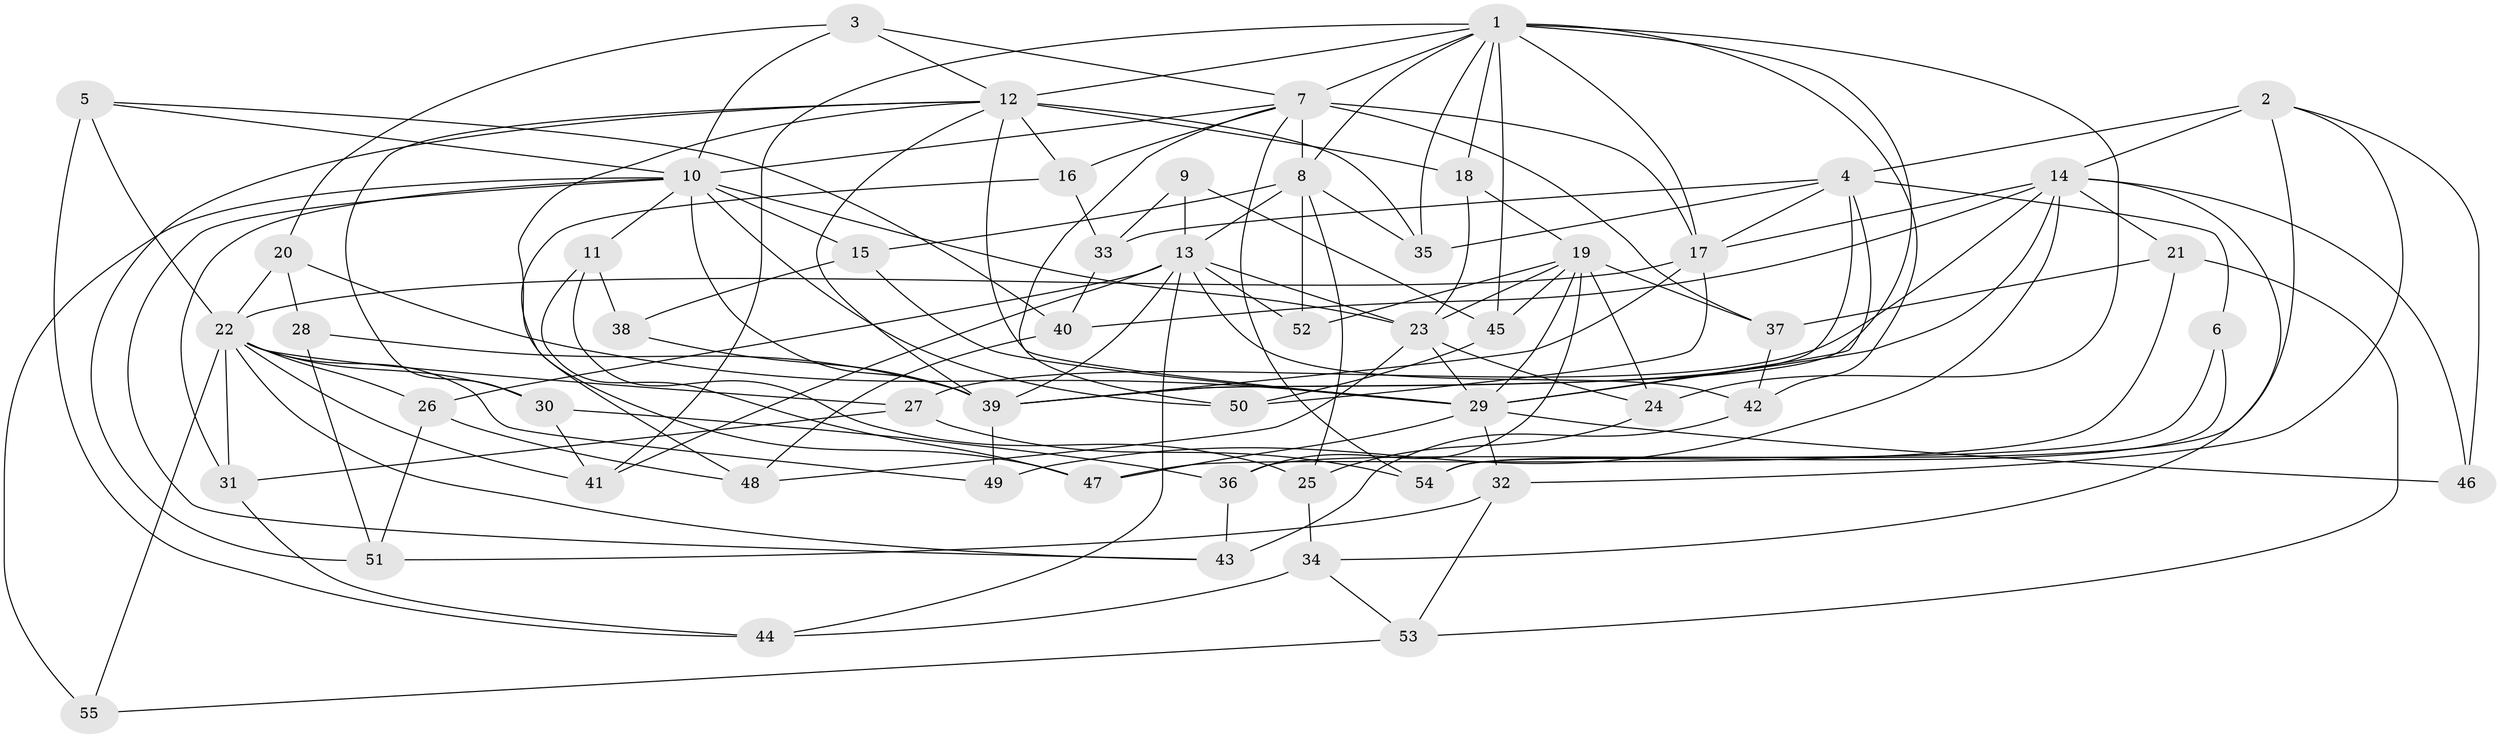 // original degree distribution, {4: 1.0}
// Generated by graph-tools (version 1.1) at 2025/38/03/09/25 02:38:10]
// undirected, 55 vertices, 141 edges
graph export_dot {
graph [start="1"]
  node [color=gray90,style=filled];
  1;
  2;
  3;
  4;
  5;
  6;
  7;
  8;
  9;
  10;
  11;
  12;
  13;
  14;
  15;
  16;
  17;
  18;
  19;
  20;
  21;
  22;
  23;
  24;
  25;
  26;
  27;
  28;
  29;
  30;
  31;
  32;
  33;
  34;
  35;
  36;
  37;
  38;
  39;
  40;
  41;
  42;
  43;
  44;
  45;
  46;
  47;
  48;
  49;
  50;
  51;
  52;
  53;
  54;
  55;
  1 -- 7 [weight=1.0];
  1 -- 8 [weight=1.0];
  1 -- 12 [weight=1.0];
  1 -- 17 [weight=2.0];
  1 -- 18 [weight=1.0];
  1 -- 24 [weight=1.0];
  1 -- 35 [weight=1.0];
  1 -- 39 [weight=1.0];
  1 -- 41 [weight=1.0];
  1 -- 42 [weight=1.0];
  1 -- 45 [weight=1.0];
  2 -- 4 [weight=3.0];
  2 -- 14 [weight=1.0];
  2 -- 32 [weight=1.0];
  2 -- 46 [weight=2.0];
  2 -- 54 [weight=1.0];
  3 -- 7 [weight=1.0];
  3 -- 10 [weight=1.0];
  3 -- 12 [weight=1.0];
  3 -- 20 [weight=1.0];
  4 -- 6 [weight=2.0];
  4 -- 17 [weight=1.0];
  4 -- 29 [weight=1.0];
  4 -- 33 [weight=1.0];
  4 -- 35 [weight=1.0];
  4 -- 39 [weight=1.0];
  5 -- 10 [weight=1.0];
  5 -- 22 [weight=1.0];
  5 -- 40 [weight=1.0];
  5 -- 44 [weight=1.0];
  6 -- 36 [weight=1.0];
  6 -- 54 [weight=1.0];
  7 -- 8 [weight=3.0];
  7 -- 10 [weight=1.0];
  7 -- 16 [weight=1.0];
  7 -- 17 [weight=2.0];
  7 -- 37 [weight=1.0];
  7 -- 50 [weight=1.0];
  7 -- 54 [weight=1.0];
  8 -- 13 [weight=2.0];
  8 -- 15 [weight=1.0];
  8 -- 25 [weight=1.0];
  8 -- 35 [weight=1.0];
  8 -- 52 [weight=1.0];
  9 -- 13 [weight=2.0];
  9 -- 33 [weight=1.0];
  9 -- 45 [weight=1.0];
  10 -- 11 [weight=1.0];
  10 -- 15 [weight=1.0];
  10 -- 23 [weight=2.0];
  10 -- 31 [weight=1.0];
  10 -- 39 [weight=1.0];
  10 -- 43 [weight=1.0];
  10 -- 50 [weight=1.0];
  10 -- 55 [weight=1.0];
  11 -- 25 [weight=1.0];
  11 -- 38 [weight=1.0];
  11 -- 47 [weight=1.0];
  12 -- 16 [weight=1.0];
  12 -- 18 [weight=2.0];
  12 -- 29 [weight=2.0];
  12 -- 30 [weight=1.0];
  12 -- 35 [weight=1.0];
  12 -- 39 [weight=1.0];
  12 -- 47 [weight=1.0];
  12 -- 51 [weight=1.0];
  13 -- 23 [weight=1.0];
  13 -- 26 [weight=1.0];
  13 -- 39 [weight=1.0];
  13 -- 41 [weight=1.0];
  13 -- 42 [weight=1.0];
  13 -- 44 [weight=1.0];
  13 -- 52 [weight=2.0];
  14 -- 17 [weight=1.0];
  14 -- 21 [weight=1.0];
  14 -- 27 [weight=1.0];
  14 -- 29 [weight=1.0];
  14 -- 34 [weight=1.0];
  14 -- 40 [weight=1.0];
  14 -- 46 [weight=1.0];
  14 -- 49 [weight=2.0];
  15 -- 29 [weight=1.0];
  15 -- 38 [weight=1.0];
  16 -- 33 [weight=1.0];
  16 -- 48 [weight=1.0];
  17 -- 22 [weight=1.0];
  17 -- 39 [weight=2.0];
  17 -- 50 [weight=1.0];
  18 -- 19 [weight=2.0];
  18 -- 23 [weight=1.0];
  19 -- 23 [weight=1.0];
  19 -- 24 [weight=1.0];
  19 -- 29 [weight=2.0];
  19 -- 36 [weight=1.0];
  19 -- 37 [weight=1.0];
  19 -- 45 [weight=1.0];
  19 -- 52 [weight=1.0];
  20 -- 22 [weight=1.0];
  20 -- 28 [weight=1.0];
  20 -- 29 [weight=1.0];
  21 -- 37 [weight=1.0];
  21 -- 47 [weight=1.0];
  21 -- 53 [weight=1.0];
  22 -- 26 [weight=1.0];
  22 -- 27 [weight=1.0];
  22 -- 30 [weight=1.0];
  22 -- 31 [weight=1.0];
  22 -- 41 [weight=1.0];
  22 -- 43 [weight=1.0];
  22 -- 49 [weight=1.0];
  22 -- 55 [weight=2.0];
  23 -- 24 [weight=1.0];
  23 -- 29 [weight=1.0];
  23 -- 48 [weight=1.0];
  24 -- 25 [weight=1.0];
  25 -- 34 [weight=1.0];
  26 -- 48 [weight=1.0];
  26 -- 51 [weight=1.0];
  27 -- 31 [weight=1.0];
  27 -- 54 [weight=1.0];
  28 -- 39 [weight=2.0];
  28 -- 51 [weight=1.0];
  29 -- 32 [weight=1.0];
  29 -- 46 [weight=1.0];
  29 -- 47 [weight=1.0];
  30 -- 36 [weight=1.0];
  30 -- 41 [weight=1.0];
  31 -- 44 [weight=1.0];
  32 -- 51 [weight=1.0];
  32 -- 53 [weight=1.0];
  33 -- 40 [weight=1.0];
  34 -- 44 [weight=1.0];
  34 -- 53 [weight=1.0];
  36 -- 43 [weight=1.0];
  37 -- 42 [weight=1.0];
  38 -- 39 [weight=2.0];
  39 -- 49 [weight=1.0];
  40 -- 48 [weight=1.0];
  42 -- 43 [weight=1.0];
  45 -- 50 [weight=1.0];
  53 -- 55 [weight=1.0];
}
